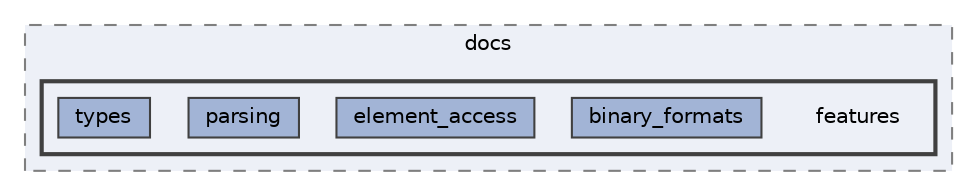 digraph "/home/ale/sparse-matrix/json/docs/mkdocs/docs/features"
{
 // LATEX_PDF_SIZE
  bgcolor="transparent";
  edge [fontname=Helvetica,fontsize=10,labelfontname=Helvetica,labelfontsize=10];
  node [fontname=Helvetica,fontsize=10,shape=box,height=0.2,width=0.4];
  compound=true
  subgraph clusterdir_768fd88be8e84baf5ea3225cb5d69a58 {
    graph [ bgcolor="#edf0f7", pencolor="grey50", label="docs", fontname=Helvetica,fontsize=10 style="filled,dashed", URL="dir_768fd88be8e84baf5ea3225cb5d69a58.html",tooltip=""]
  subgraph clusterdir_7a3eeb3a39fe327e456357b4f59efc0f {
    graph [ bgcolor="#edf0f7", pencolor="grey25", label="", fontname=Helvetica,fontsize=10 style="filled,bold", URL="dir_7a3eeb3a39fe327e456357b4f59efc0f.html",tooltip=""]
    dir_7a3eeb3a39fe327e456357b4f59efc0f [shape=plaintext, label="features"];
  dir_e556ec20d0da473759da16a0a20bb538 [label="binary_formats", fillcolor="#a2b4d6", color="grey25", style="filled", URL="dir_e556ec20d0da473759da16a0a20bb538.html",tooltip=""];
  dir_b27a4faa38fed48b7490d020bce841bb [label="element_access", fillcolor="#a2b4d6", color="grey25", style="filled", URL="dir_b27a4faa38fed48b7490d020bce841bb.html",tooltip=""];
  dir_d45f11572ac64d91089201fe36318010 [label="parsing", fillcolor="#a2b4d6", color="grey25", style="filled", URL="dir_d45f11572ac64d91089201fe36318010.html",tooltip=""];
  dir_d639c57254d8f09d427d0c68fa127513 [label="types", fillcolor="#a2b4d6", color="grey25", style="filled", URL="dir_d639c57254d8f09d427d0c68fa127513.html",tooltip=""];
  }
  }
}
